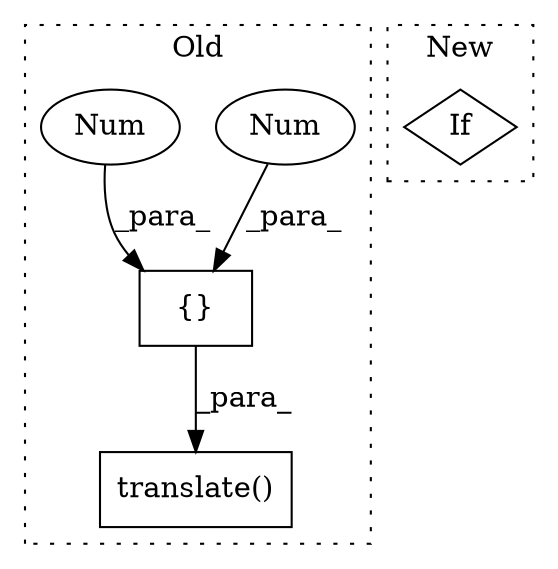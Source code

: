 digraph G {
subgraph cluster0 {
1 [label="translate()" a="75" s="13218,13245" l="12,14" shape="box"];
3 [label="{}" a="59" s="13230,13244" l="1,0" shape="box"];
4 [label="Num" a="76" s="13237" l="1" shape="ellipse"];
5 [label="Num" a="76" s="13231" l="4" shape="ellipse"];
label = "Old";
style="dotted";
}
subgraph cluster1 {
2 [label="If" a="96" s="18915" l="3" shape="diamond"];
label = "New";
style="dotted";
}
3 -> 1 [label="_para_"];
4 -> 3 [label="_para_"];
5 -> 3 [label="_para_"];
}